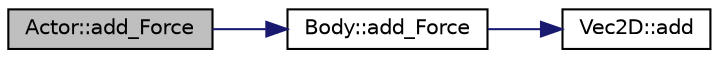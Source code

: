 digraph "Actor::add_Force"
{
  edge [fontname="Helvetica",fontsize="10",labelfontname="Helvetica",labelfontsize="10"];
  node [fontname="Helvetica",fontsize="10",shape=record];
  rankdir="LR";
  Node0 [label="Actor::add_Force",height=0.2,width=0.4,color="black", fillcolor="grey75", style="filled", fontcolor="black"];
  Node0 -> Node1 [color="midnightblue",fontsize="10",style="solid",fontname="Helvetica"];
  Node1 [label="Body::add_Force",height=0.2,width=0.4,color="black", fillcolor="white", style="filled",URL="$namespace_body.html#af3ba929a43f9efd909bb113b39740a84"];
  Node1 -> Node2 [color="midnightblue",fontsize="10",style="solid",fontname="Helvetica"];
  Node2 [label="Vec2D::add",height=0.2,width=0.4,color="black", fillcolor="white", style="filled",URL="$namespace_vec2_d.html#a758464ed31255ef60f9e5adb4ec514f5"];
}
